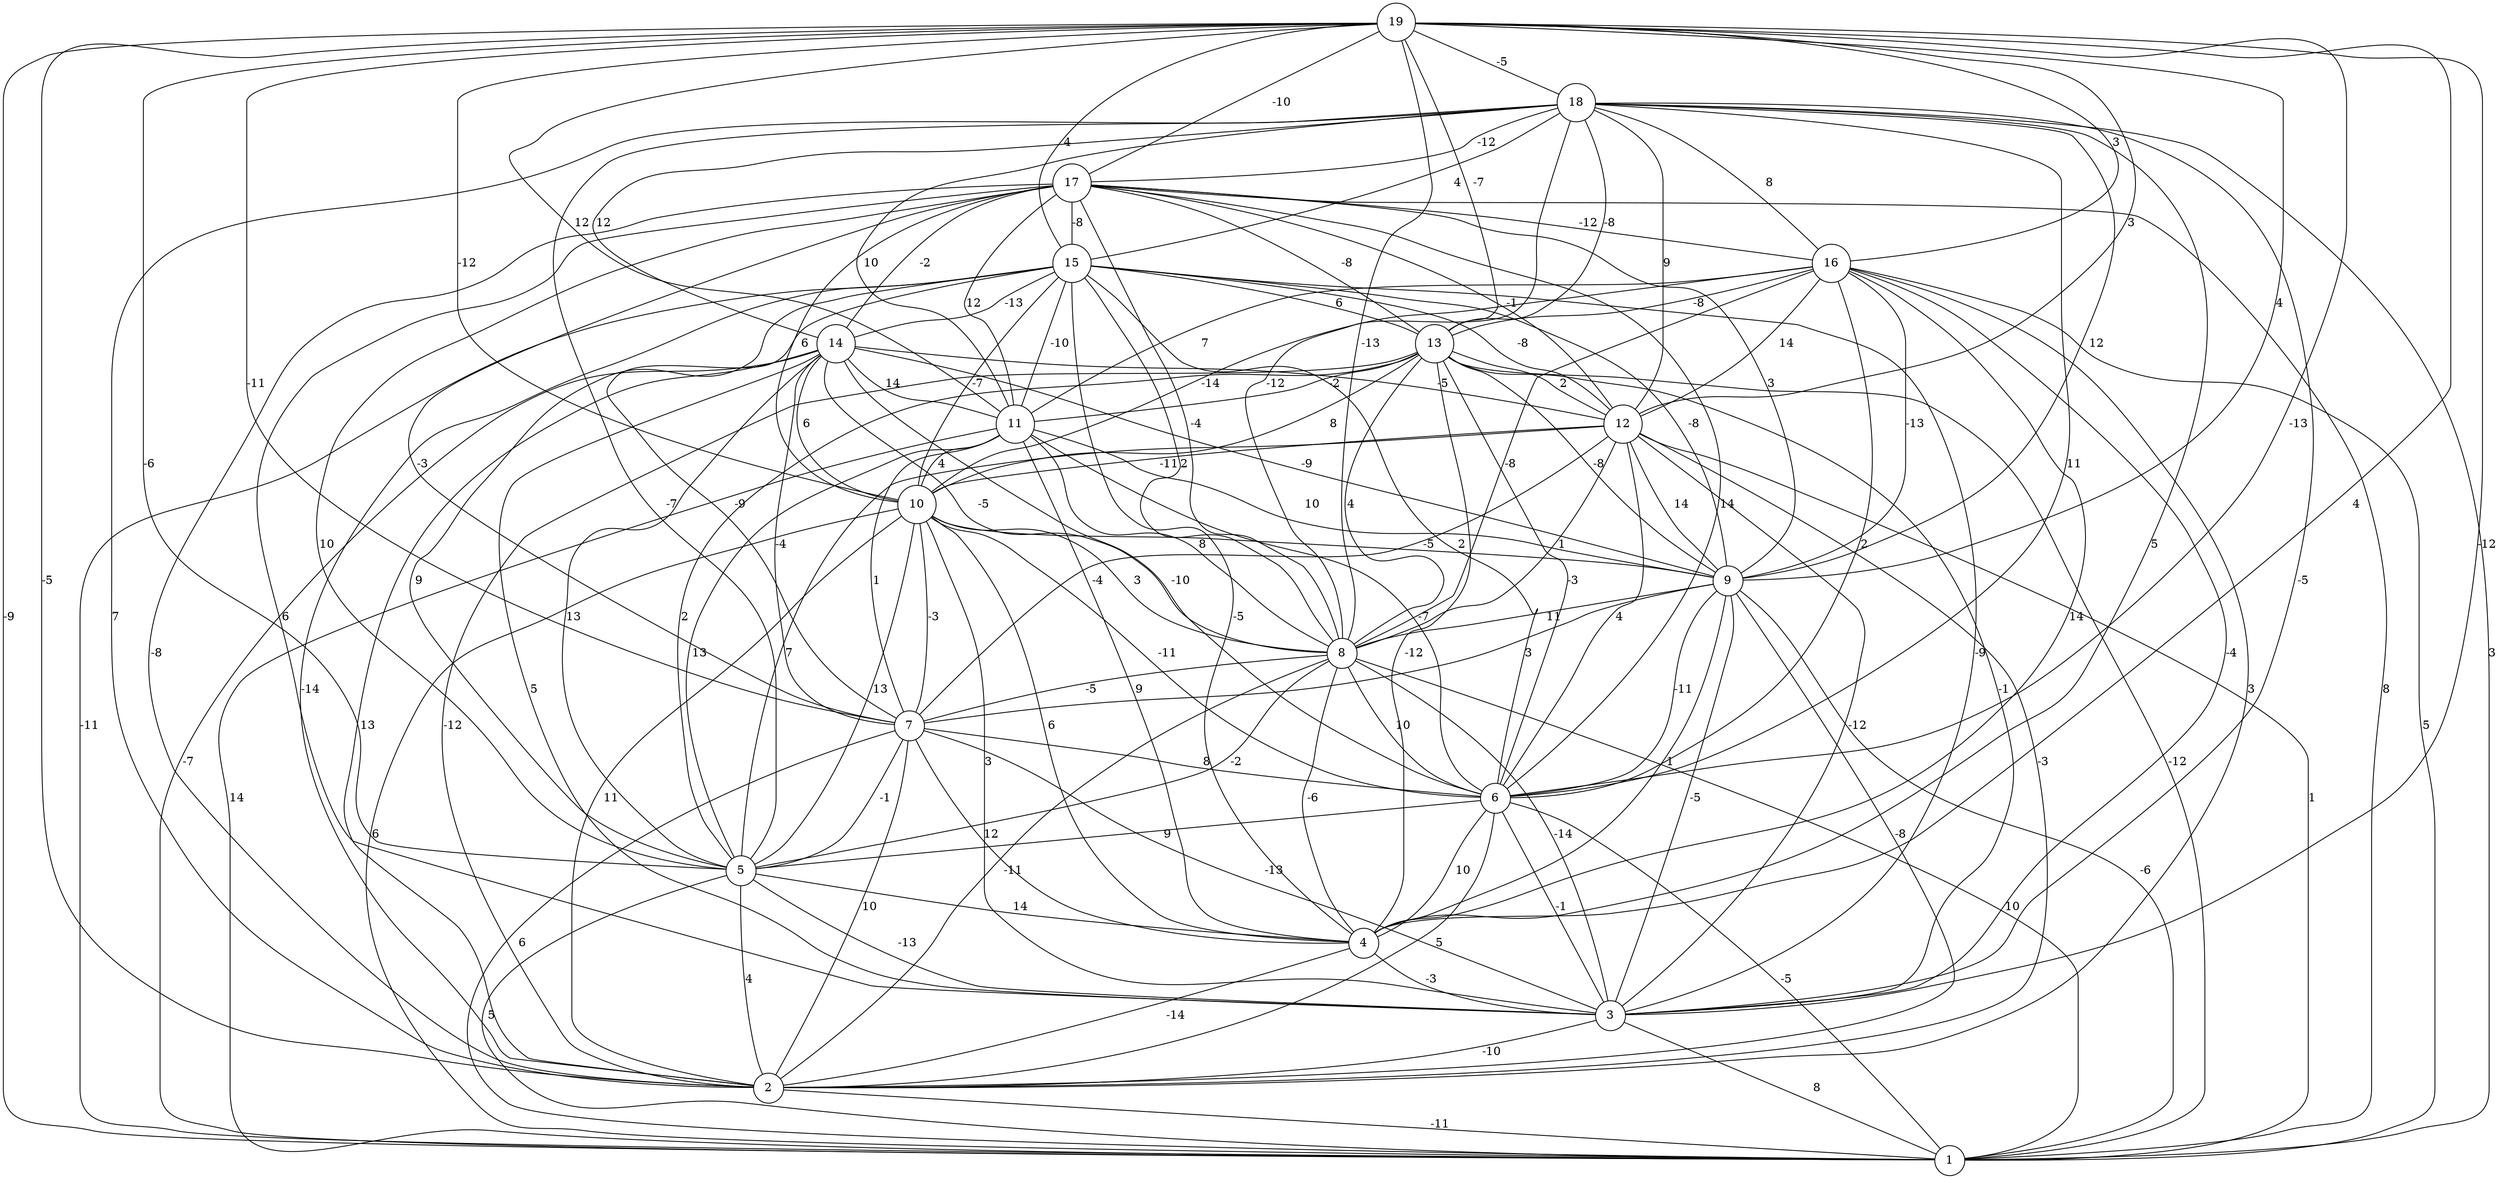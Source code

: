 graph { 
	 fontname="Helvetica,Arial,sans-serif" 
	 node [shape = circle]; 
	 19 -- 1 [label = "-9"];
	 19 -- 2 [label = "-5"];
	 19 -- 3 [label = "-12"];
	 19 -- 4 [label = "4"];
	 19 -- 5 [label = "-6"];
	 19 -- 6 [label = "-13"];
	 19 -- 7 [label = "-11"];
	 19 -- 8 [label = "-13"];
	 19 -- 9 [label = "4"];
	 19 -- 10 [label = "-12"];
	 19 -- 11 [label = "12"];
	 19 -- 12 [label = "3"];
	 19 -- 13 [label = "-7"];
	 19 -- 15 [label = "4"];
	 19 -- 16 [label = "3"];
	 19 -- 17 [label = "-10"];
	 19 -- 18 [label = "-5"];
	 18 -- 1 [label = "3"];
	 18 -- 2 [label = "7"];
	 18 -- 3 [label = "-5"];
	 18 -- 4 [label = "5"];
	 18 -- 5 [label = "-7"];
	 18 -- 6 [label = "11"];
	 18 -- 8 [label = "-12"];
	 18 -- 9 [label = "12"];
	 18 -- 11 [label = "10"];
	 18 -- 12 [label = "9"];
	 18 -- 13 [label = "-8"];
	 18 -- 14 [label = "12"];
	 18 -- 15 [label = "4"];
	 18 -- 16 [label = "8"];
	 18 -- 17 [label = "-12"];
	 17 -- 1 [label = "8"];
	 17 -- 2 [label = "-8"];
	 17 -- 3 [label = "6"];
	 17 -- 5 [label = "10"];
	 17 -- 6 [label = "14"];
	 17 -- 7 [label = "-3"];
	 17 -- 8 [label = "-4"];
	 17 -- 9 [label = "3"];
	 17 -- 10 [label = "6"];
	 17 -- 11 [label = "12"];
	 17 -- 12 [label = "-1"];
	 17 -- 13 [label = "-8"];
	 17 -- 14 [label = "-2"];
	 17 -- 15 [label = "-8"];
	 17 -- 16 [label = "-12"];
	 16 -- 1 [label = "5"];
	 16 -- 2 [label = "3"];
	 16 -- 3 [label = "-4"];
	 16 -- 4 [label = "14"];
	 16 -- 6 [label = "2"];
	 16 -- 8 [label = "-8"];
	 16 -- 9 [label = "-13"];
	 16 -- 10 [label = "-14"];
	 16 -- 11 [label = "7"];
	 16 -- 12 [label = "14"];
	 16 -- 13 [label = "-8"];
	 15 -- 1 [label = "-11"];
	 15 -- 2 [label = "-14"];
	 15 -- 3 [label = "-9"];
	 15 -- 4 [label = "-5"];
	 15 -- 5 [label = "9"];
	 15 -- 6 [label = "2"];
	 15 -- 7 [label = "-9"];
	 15 -- 8 [label = "2"];
	 15 -- 9 [label = "-8"];
	 15 -- 10 [label = "-7"];
	 15 -- 11 [label = "-10"];
	 15 -- 12 [label = "-8"];
	 15 -- 13 [label = "6"];
	 15 -- 14 [label = "-13"];
	 14 -- 1 [label = "-7"];
	 14 -- 2 [label = "13"];
	 14 -- 3 [label = "5"];
	 14 -- 5 [label = "13"];
	 14 -- 6 [label = "-10"];
	 14 -- 7 [label = "-4"];
	 14 -- 8 [label = "-5"];
	 14 -- 9 [label = "-9"];
	 14 -- 10 [label = "6"];
	 14 -- 11 [label = "14"];
	 14 -- 12 [label = "-5"];
	 13 -- 1 [label = "-12"];
	 13 -- 2 [label = "-12"];
	 13 -- 3 [label = "-1"];
	 13 -- 4 [label = "-12"];
	 13 -- 5 [label = "2"];
	 13 -- 6 [label = "-3"];
	 13 -- 8 [label = "4"];
	 13 -- 9 [label = "-8"];
	 13 -- 10 [label = "8"];
	 13 -- 11 [label = "-2"];
	 13 -- 12 [label = "2"];
	 12 -- 1 [label = "1"];
	 12 -- 2 [label = "-3"];
	 12 -- 3 [label = "-12"];
	 12 -- 5 [label = "7"];
	 12 -- 6 [label = "4"];
	 12 -- 7 [label = "-4"];
	 12 -- 8 [label = "1"];
	 12 -- 9 [label = "14"];
	 12 -- 10 [label = "-11"];
	 11 -- 1 [label = "14"];
	 11 -- 4 [label = "9"];
	 11 -- 5 [label = "13"];
	 11 -- 6 [label = "-7"];
	 11 -- 7 [label = "1"];
	 11 -- 8 [label = "8"];
	 11 -- 9 [label = "10"];
	 11 -- 10 [label = "4"];
	 10 -- 1 [label = "6"];
	 10 -- 2 [label = "11"];
	 10 -- 3 [label = "3"];
	 10 -- 4 [label = "6"];
	 10 -- 5 [label = "13"];
	 10 -- 6 [label = "-11"];
	 10 -- 7 [label = "-3"];
	 10 -- 8 [label = "3"];
	 10 -- 9 [label = "-5"];
	 9 -- 1 [label = "-6"];
	 9 -- 2 [label = "-8"];
	 9 -- 3 [label = "-5"];
	 9 -- 4 [label = "1"];
	 9 -- 6 [label = "-11"];
	 9 -- 7 [label = "3"];
	 9 -- 8 [label = "11"];
	 8 -- 1 [label = "10"];
	 8 -- 2 [label = "-11"];
	 8 -- 3 [label = "-14"];
	 8 -- 4 [label = "-6"];
	 8 -- 5 [label = "-2"];
	 8 -- 6 [label = "10"];
	 8 -- 7 [label = "-5"];
	 7 -- 1 [label = "6"];
	 7 -- 2 [label = "10"];
	 7 -- 3 [label = "-13"];
	 7 -- 4 [label = "12"];
	 7 -- 5 [label = "-1"];
	 7 -- 6 [label = "8"];
	 6 -- 1 [label = "-5"];
	 6 -- 2 [label = "5"];
	 6 -- 3 [label = "-1"];
	 6 -- 4 [label = "10"];
	 6 -- 5 [label = "9"];
	 5 -- 1 [label = "5"];
	 5 -- 2 [label = "4"];
	 5 -- 3 [label = "-13"];
	 5 -- 4 [label = "14"];
	 4 -- 2 [label = "-14"];
	 4 -- 3 [label = "-3"];
	 3 -- 1 [label = "8"];
	 3 -- 2 [label = "-10"];
	 2 -- 1 [label = "-11"];
	 1;
	 2;
	 3;
	 4;
	 5;
	 6;
	 7;
	 8;
	 9;
	 10;
	 11;
	 12;
	 13;
	 14;
	 15;
	 16;
	 17;
	 18;
	 19;
}
